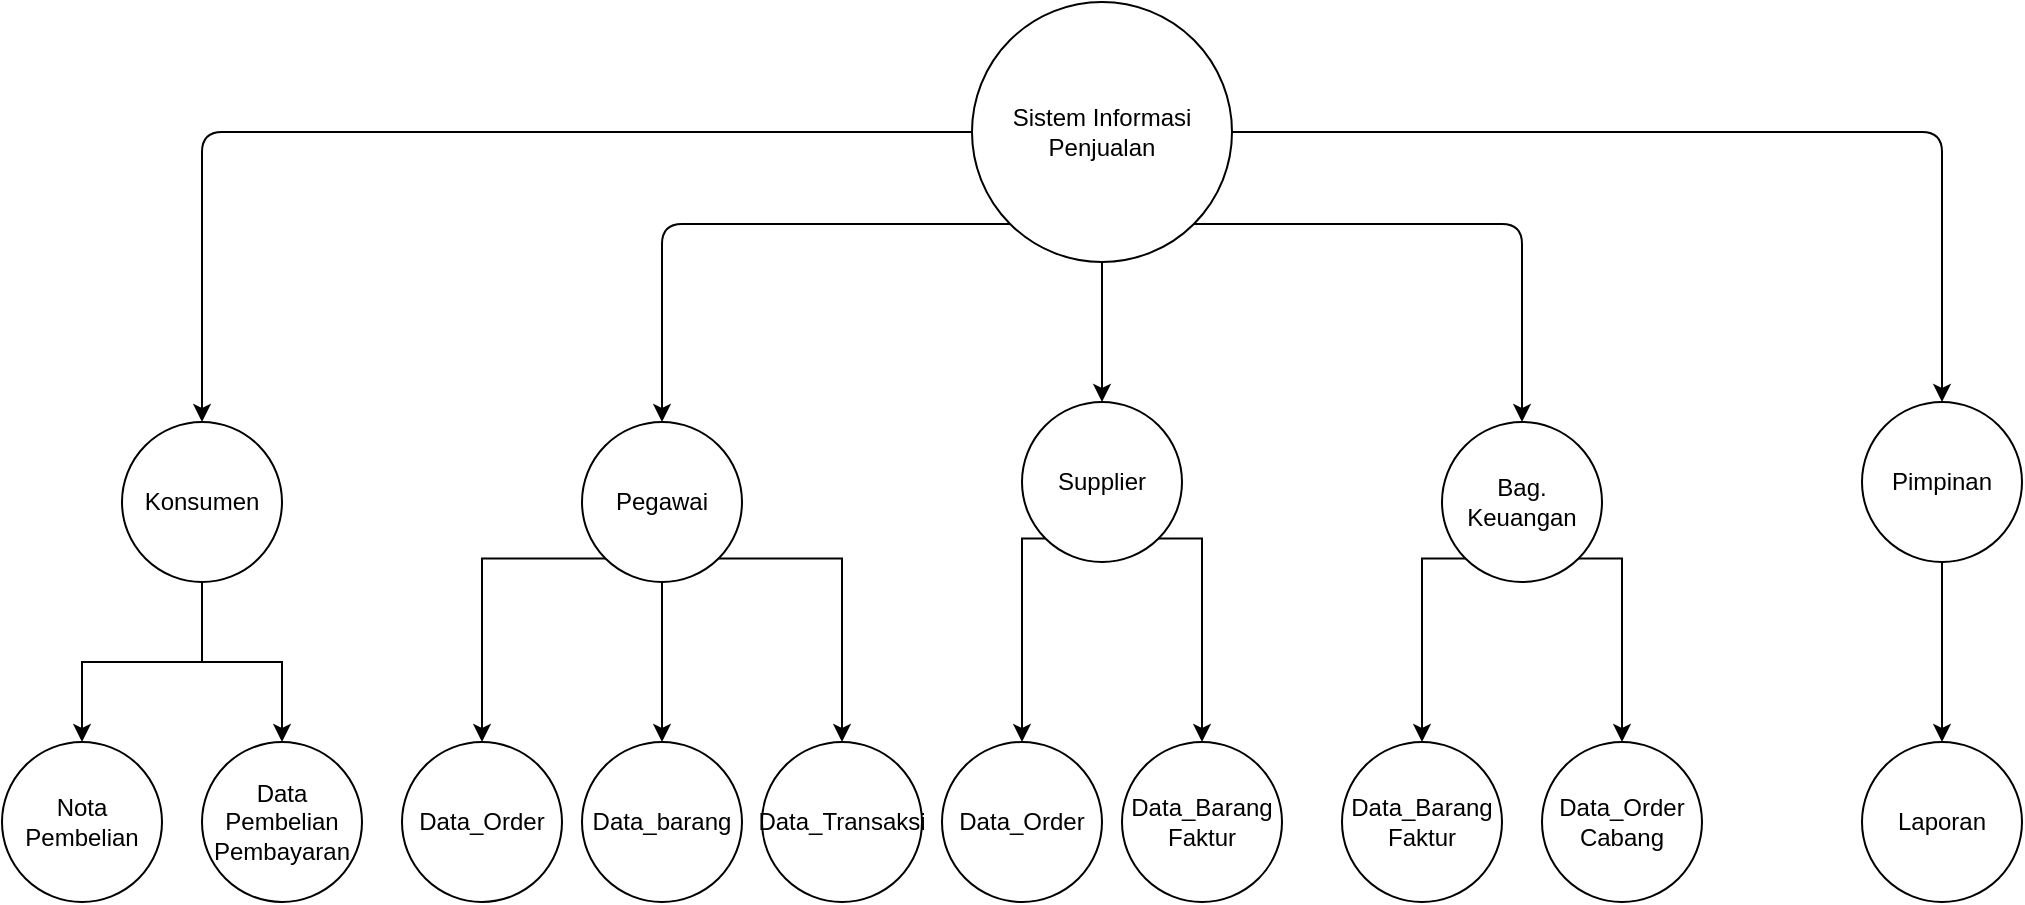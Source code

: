<mxfile version="13.0.2" type="github">
  <diagram id="YZpsiEZgugOvdtF6i5dn" name="Page-1">
    <mxGraphModel dx="1447" dy="820" grid="1" gridSize="10" guides="1" tooltips="1" connect="1" arrows="1" fold="1" page="1" pageScale="1" pageWidth="1100" pageHeight="850" math="0" shadow="0">
      <root>
        <mxCell id="0" />
        <mxCell id="1" parent="0" />
        <mxCell id="XrwRG26yM8gOVDg1mBpr-1" value="Sistem Informasi Penjualan" style="ellipse;whiteSpace=wrap;html=1;aspect=fixed;" vertex="1" parent="1">
          <mxGeometry x="485" y="30" width="130" height="130" as="geometry" />
        </mxCell>
        <mxCell id="XrwRG26yM8gOVDg1mBpr-7" value="" style="edgeStyle=elbowEdgeStyle;elbow=horizontal;endArrow=classic;html=1;exitX=0;exitY=0.5;exitDx=0;exitDy=0;entryX=0.5;entryY=0;entryDx=0;entryDy=0;" edge="1" parent="1" source="XrwRG26yM8gOVDg1mBpr-1">
          <mxGeometry width="50" height="50" relative="1" as="geometry">
            <mxPoint x="180" y="220" as="sourcePoint" />
            <mxPoint x="100" y="240" as="targetPoint" />
            <Array as="points">
              <mxPoint x="100" y="160" />
            </Array>
          </mxGeometry>
        </mxCell>
        <mxCell id="XrwRG26yM8gOVDg1mBpr-9" value="" style="edgeStyle=elbowEdgeStyle;elbow=horizontal;endArrow=classic;html=1;exitX=0;exitY=1;exitDx=0;exitDy=0;entryX=0.5;entryY=0;entryDx=0;entryDy=0;" edge="1" parent="1" source="XrwRG26yM8gOVDg1mBpr-1" target="XrwRG26yM8gOVDg1mBpr-16">
          <mxGeometry width="50" height="50" relative="1" as="geometry">
            <mxPoint x="370.0" y="105" as="sourcePoint" />
            <mxPoint x="260" y="240" as="targetPoint" />
            <Array as="points">
              <mxPoint x="330" y="190" />
            </Array>
          </mxGeometry>
        </mxCell>
        <mxCell id="XrwRG26yM8gOVDg1mBpr-10" value="" style="endArrow=classic;html=1;exitX=0.5;exitY=1;exitDx=0;exitDy=0;entryX=0.5;entryY=0;entryDx=0;entryDy=0;" edge="1" parent="1" source="XrwRG26yM8gOVDg1mBpr-1" target="XrwRG26yM8gOVDg1mBpr-17">
          <mxGeometry width="50" height="50" relative="1" as="geometry">
            <mxPoint x="410" y="240" as="sourcePoint" />
            <mxPoint x="425" y="240" as="targetPoint" />
          </mxGeometry>
        </mxCell>
        <mxCell id="XrwRG26yM8gOVDg1mBpr-11" value="" style="edgeStyle=segmentEdgeStyle;endArrow=classic;html=1;exitX=1;exitY=1;exitDx=0;exitDy=0;entryX=0.5;entryY=0;entryDx=0;entryDy=0;" edge="1" parent="1" source="XrwRG26yM8gOVDg1mBpr-1" target="XrwRG26yM8gOVDg1mBpr-18">
          <mxGeometry width="50" height="50" relative="1" as="geometry">
            <mxPoint x="540" y="180" as="sourcePoint" />
            <mxPoint x="590" y="240" as="targetPoint" />
            <Array as="points">
              <mxPoint x="760" y="141" />
            </Array>
          </mxGeometry>
        </mxCell>
        <mxCell id="XrwRG26yM8gOVDg1mBpr-12" value="" style="edgeStyle=segmentEdgeStyle;endArrow=classic;html=1;exitX=1;exitY=0.5;exitDx=0;exitDy=0;entryX=0.5;entryY=0;entryDx=0;entryDy=0;" edge="1" parent="1" source="XrwRG26yM8gOVDg1mBpr-1" target="XrwRG26yM8gOVDg1mBpr-19">
          <mxGeometry width="50" height="50" relative="1" as="geometry">
            <mxPoint x="580" y="110" as="sourcePoint" />
            <mxPoint x="760" y="240" as="targetPoint" />
          </mxGeometry>
        </mxCell>
        <mxCell id="XrwRG26yM8gOVDg1mBpr-23" value="" style="edgeStyle=orthogonalEdgeStyle;rounded=0;orthogonalLoop=1;jettySize=auto;html=1;" edge="1" parent="1" source="XrwRG26yM8gOVDg1mBpr-15" target="XrwRG26yM8gOVDg1mBpr-22">
          <mxGeometry relative="1" as="geometry" />
        </mxCell>
        <mxCell id="XrwRG26yM8gOVDg1mBpr-15" value="Konsumen" style="ellipse;whiteSpace=wrap;html=1;aspect=fixed;" vertex="1" parent="1">
          <mxGeometry x="60" y="240" width="80" height="80" as="geometry" />
        </mxCell>
        <mxCell id="XrwRG26yM8gOVDg1mBpr-22" value="Nota Pembelian" style="ellipse;whiteSpace=wrap;html=1;aspect=fixed;" vertex="1" parent="1">
          <mxGeometry y="400" width="80" height="80" as="geometry" />
        </mxCell>
        <mxCell id="XrwRG26yM8gOVDg1mBpr-27" value="" style="edgeStyle=orthogonalEdgeStyle;rounded=0;orthogonalLoop=1;jettySize=auto;html=1;exitX=0;exitY=1;exitDx=0;exitDy=0;" edge="1" parent="1" source="XrwRG26yM8gOVDg1mBpr-16" target="XrwRG26yM8gOVDg1mBpr-26">
          <mxGeometry relative="1" as="geometry" />
        </mxCell>
        <mxCell id="XrwRG26yM8gOVDg1mBpr-16" value="Pegawai" style="ellipse;whiteSpace=wrap;html=1;aspect=fixed;" vertex="1" parent="1">
          <mxGeometry x="290" y="240" width="80" height="80" as="geometry" />
        </mxCell>
        <mxCell id="XrwRG26yM8gOVDg1mBpr-26" value="Data_Order" style="ellipse;whiteSpace=wrap;html=1;aspect=fixed;" vertex="1" parent="1">
          <mxGeometry x="200" y="400" width="80" height="80" as="geometry" />
        </mxCell>
        <mxCell id="XrwRG26yM8gOVDg1mBpr-17" value="Supplier" style="ellipse;whiteSpace=wrap;html=1;aspect=fixed;" vertex="1" parent="1">
          <mxGeometry x="510" y="230" width="80" height="80" as="geometry" />
        </mxCell>
        <mxCell id="XrwRG26yM8gOVDg1mBpr-18" value="Bag. Keuangan" style="ellipse;whiteSpace=wrap;html=1;aspect=fixed;" vertex="1" parent="1">
          <mxGeometry x="720" y="240" width="80" height="80" as="geometry" />
        </mxCell>
        <mxCell id="XrwRG26yM8gOVDg1mBpr-19" value="Pimpinan" style="ellipse;whiteSpace=wrap;html=1;aspect=fixed;" vertex="1" parent="1">
          <mxGeometry x="930" y="230" width="80" height="80" as="geometry" />
        </mxCell>
        <mxCell id="XrwRG26yM8gOVDg1mBpr-24" value="Data Pembelian Pembayaran" style="ellipse;whiteSpace=wrap;html=1;aspect=fixed;" vertex="1" parent="1">
          <mxGeometry x="100" y="400" width="80" height="80" as="geometry" />
        </mxCell>
        <mxCell id="XrwRG26yM8gOVDg1mBpr-25" value="" style="edgeStyle=orthogonalEdgeStyle;rounded=0;orthogonalLoop=1;jettySize=auto;html=1;exitX=0.5;exitY=1;exitDx=0;exitDy=0;entryX=0.5;entryY=0;entryDx=0;entryDy=0;" edge="1" parent="1" source="XrwRG26yM8gOVDg1mBpr-15" target="XrwRG26yM8gOVDg1mBpr-24">
          <mxGeometry relative="1" as="geometry">
            <mxPoint x="110" y="330" as="sourcePoint" />
            <mxPoint x="50" y="410" as="targetPoint" />
          </mxGeometry>
        </mxCell>
        <mxCell id="XrwRG26yM8gOVDg1mBpr-28" value="Data_barang" style="ellipse;whiteSpace=wrap;html=1;aspect=fixed;" vertex="1" parent="1">
          <mxGeometry x="290" y="400" width="80" height="80" as="geometry" />
        </mxCell>
        <mxCell id="XrwRG26yM8gOVDg1mBpr-31" value="" style="edgeStyle=orthogonalEdgeStyle;rounded=0;orthogonalLoop=1;jettySize=auto;html=1;exitX=0.5;exitY=1;exitDx=0;exitDy=0;entryX=0.5;entryY=0;entryDx=0;entryDy=0;" edge="1" parent="1" source="XrwRG26yM8gOVDg1mBpr-16" target="XrwRG26yM8gOVDg1mBpr-28">
          <mxGeometry relative="1" as="geometry">
            <mxPoint x="270" y="330.0" as="sourcePoint" />
            <mxPoint x="240" y="410" as="targetPoint" />
            <Array as="points">
              <mxPoint x="330" y="380" />
              <mxPoint x="330" y="380" />
            </Array>
          </mxGeometry>
        </mxCell>
        <mxCell id="XrwRG26yM8gOVDg1mBpr-33" value="Data_Transaksi" style="ellipse;whiteSpace=wrap;html=1;aspect=fixed;" vertex="1" parent="1">
          <mxGeometry x="380" y="400" width="80" height="80" as="geometry" />
        </mxCell>
        <mxCell id="XrwRG26yM8gOVDg1mBpr-34" value="" style="edgeStyle=orthogonalEdgeStyle;rounded=0;orthogonalLoop=1;jettySize=auto;html=1;exitX=1;exitY=1;exitDx=0;exitDy=0;entryX=0.5;entryY=0;entryDx=0;entryDy=0;" edge="1" parent="1" source="XrwRG26yM8gOVDg1mBpr-16" target="XrwRG26yM8gOVDg1mBpr-33">
          <mxGeometry relative="1" as="geometry">
            <mxPoint x="300.0" y="290" as="sourcePoint" />
            <mxPoint x="240.0" y="410" as="targetPoint" />
          </mxGeometry>
        </mxCell>
        <mxCell id="XrwRG26yM8gOVDg1mBpr-36" value="Data_Order" style="ellipse;whiteSpace=wrap;html=1;aspect=fixed;" vertex="1" parent="1">
          <mxGeometry x="470" y="400" width="80" height="80" as="geometry" />
        </mxCell>
        <mxCell id="XrwRG26yM8gOVDg1mBpr-37" value="" style="edgeStyle=orthogonalEdgeStyle;rounded=0;orthogonalLoop=1;jettySize=auto;html=1;exitX=0;exitY=1;exitDx=0;exitDy=0;entryX=0.5;entryY=0;entryDx=0;entryDy=0;" edge="1" parent="1" source="XrwRG26yM8gOVDg1mBpr-17" target="XrwRG26yM8gOVDg1mBpr-36">
          <mxGeometry relative="1" as="geometry">
            <mxPoint x="368.284" y="318.284" as="sourcePoint" />
            <mxPoint x="430" y="410" as="targetPoint" />
            <Array as="points">
              <mxPoint x="510" y="298" />
            </Array>
          </mxGeometry>
        </mxCell>
        <mxCell id="XrwRG26yM8gOVDg1mBpr-38" value="Data_Barang&lt;br&gt;Faktur" style="ellipse;whiteSpace=wrap;html=1;aspect=fixed;" vertex="1" parent="1">
          <mxGeometry x="560" y="400" width="80" height="80" as="geometry" />
        </mxCell>
        <mxCell id="XrwRG26yM8gOVDg1mBpr-39" value="" style="edgeStyle=orthogonalEdgeStyle;rounded=0;orthogonalLoop=1;jettySize=auto;html=1;exitX=1;exitY=1;exitDx=0;exitDy=0;entryX=0.5;entryY=0;entryDx=0;entryDy=0;" edge="1" parent="1" source="XrwRG26yM8gOVDg1mBpr-17" target="XrwRG26yM8gOVDg1mBpr-38">
          <mxGeometry relative="1" as="geometry">
            <mxPoint x="531.716" y="308.284" as="sourcePoint" />
            <mxPoint x="520" y="410" as="targetPoint" />
            <Array as="points">
              <mxPoint x="600" y="298" />
            </Array>
          </mxGeometry>
        </mxCell>
        <mxCell id="XrwRG26yM8gOVDg1mBpr-40" value="Data_Barang&lt;br&gt;Faktur" style="ellipse;whiteSpace=wrap;html=1;aspect=fixed;" vertex="1" parent="1">
          <mxGeometry x="670" y="400" width="80" height="80" as="geometry" />
        </mxCell>
        <mxCell id="XrwRG26yM8gOVDg1mBpr-41" value="" style="edgeStyle=orthogonalEdgeStyle;rounded=0;orthogonalLoop=1;jettySize=auto;html=1;exitX=0;exitY=1;exitDx=0;exitDy=0;entryX=0.5;entryY=0;entryDx=0;entryDy=0;" edge="1" parent="1" source="XrwRG26yM8gOVDg1mBpr-18" target="XrwRG26yM8gOVDg1mBpr-40">
          <mxGeometry relative="1" as="geometry">
            <mxPoint x="588.284" y="308.284" as="sourcePoint" />
            <mxPoint x="610" y="410" as="targetPoint" />
            <Array as="points">
              <mxPoint x="710" y="308" />
            </Array>
          </mxGeometry>
        </mxCell>
        <mxCell id="XrwRG26yM8gOVDg1mBpr-42" value="Data_Order&lt;br&gt;Cabang" style="ellipse;whiteSpace=wrap;html=1;aspect=fixed;" vertex="1" parent="1">
          <mxGeometry x="770" y="400" width="80" height="80" as="geometry" />
        </mxCell>
        <mxCell id="XrwRG26yM8gOVDg1mBpr-43" value="" style="edgeStyle=orthogonalEdgeStyle;rounded=0;orthogonalLoop=1;jettySize=auto;html=1;exitX=1;exitY=1;exitDx=0;exitDy=0;entryX=0.5;entryY=0;entryDx=0;entryDy=0;" edge="1" parent="1" source="XrwRG26yM8gOVDg1mBpr-18" target="XrwRG26yM8gOVDg1mBpr-42">
          <mxGeometry relative="1" as="geometry">
            <mxPoint x="741.716" y="318.284" as="sourcePoint" />
            <mxPoint x="700" y="410" as="targetPoint" />
            <Array as="points">
              <mxPoint x="810" y="308" />
            </Array>
          </mxGeometry>
        </mxCell>
        <mxCell id="XrwRG26yM8gOVDg1mBpr-44" value="Laporan" style="ellipse;whiteSpace=wrap;html=1;aspect=fixed;" vertex="1" parent="1">
          <mxGeometry x="930" y="400" width="80" height="80" as="geometry" />
        </mxCell>
        <mxCell id="XrwRG26yM8gOVDg1mBpr-45" value="" style="endArrow=classic;html=1;exitX=0.5;exitY=1;exitDx=0;exitDy=0;entryX=0.5;entryY=0;entryDx=0;entryDy=0;" edge="1" parent="1" source="XrwRG26yM8gOVDg1mBpr-19" target="XrwRG26yM8gOVDg1mBpr-44">
          <mxGeometry width="50" height="50" relative="1" as="geometry">
            <mxPoint x="960" y="390" as="sourcePoint" />
            <mxPoint x="1010" y="340" as="targetPoint" />
          </mxGeometry>
        </mxCell>
      </root>
    </mxGraphModel>
  </diagram>
</mxfile>
